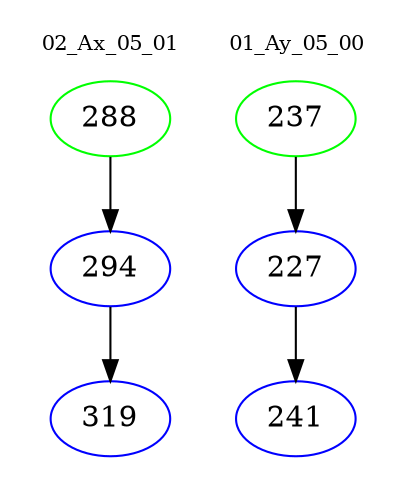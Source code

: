 digraph{
subgraph cluster_0 {
color = white
label = "02_Ax_05_01";
fontsize=10;
T0_288 [label="288", color="green"]
T0_288 -> T0_294 [color="black"]
T0_294 [label="294", color="blue"]
T0_294 -> T0_319 [color="black"]
T0_319 [label="319", color="blue"]
}
subgraph cluster_1 {
color = white
label = "01_Ay_05_00";
fontsize=10;
T1_237 [label="237", color="green"]
T1_237 -> T1_227 [color="black"]
T1_227 [label="227", color="blue"]
T1_227 -> T1_241 [color="black"]
T1_241 [label="241", color="blue"]
}
}
